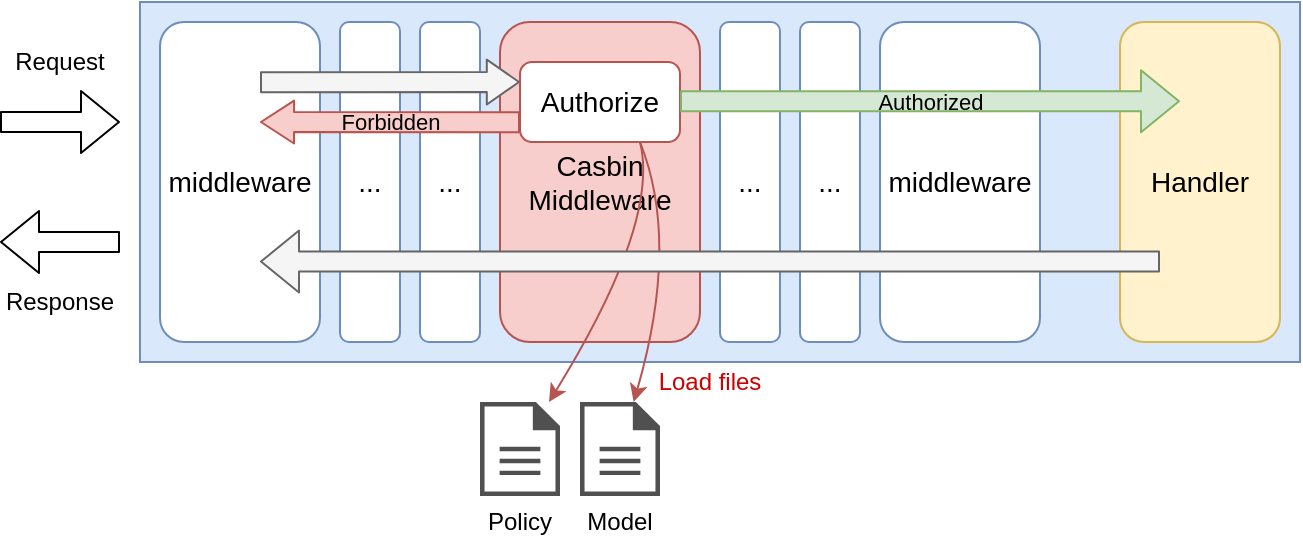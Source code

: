 <mxfile>
    <diagram id="CGz5gvUMxi6If3MVP1VV" name="image">
        <mxGraphModel dx="-2194" dy="1858" grid="1" gridSize="10" guides="1" tooltips="1" connect="1" arrows="1" fold="1" page="1" pageScale="1" pageWidth="827" pageHeight="1169" math="0" shadow="0">
            <root>
                <mxCell id="0"/>
                <mxCell id="1" parent="0"/>
                <mxCell id="mNiAzSfXenX0VxuWbp-_-2" value="" style="rounded=0;whiteSpace=wrap;html=1;fillColor=#dae8fc;strokeColor=#6c8ebf;shadow=0;" parent="1" vertex="1">
                    <mxGeometry x="2630" y="-930" width="580" height="180" as="geometry"/>
                </mxCell>
                <mxCell id="mNiAzSfXenX0VxuWbp-_-18" value="Casbin&lt;br&gt;Middleware" style="rounded=1;whiteSpace=wrap;html=1;fontSize=14;strokeColor=#b85450;fillColor=#f8cecc;" parent="1" vertex="1">
                    <mxGeometry x="2810" y="-920" width="100" height="160" as="geometry"/>
                </mxCell>
                <mxCell id="3" value="Handler&lt;br&gt;" style="rounded=1;whiteSpace=wrap;html=1;fontSize=14;strokeColor=#d6b656;fillColor=#fff2cc;" parent="1" vertex="1">
                    <mxGeometry x="3120" y="-920" width="80" height="160" as="geometry"/>
                </mxCell>
                <mxCell id="5" value="middleware" style="rounded=1;whiteSpace=wrap;html=1;fontSize=14;strokeColor=#6c8ebf;fillColor=default;" parent="1" vertex="1">
                    <mxGeometry x="2640" y="-920" width="80" height="160" as="geometry"/>
                </mxCell>
                <mxCell id="7" value="..." style="rounded=1;whiteSpace=wrap;html=1;fontSize=14;strokeColor=#6c8ebf;fillColor=default;" parent="1" vertex="1">
                    <mxGeometry x="2730" y="-920" width="30" height="160" as="geometry"/>
                </mxCell>
                <mxCell id="8" value="..." style="rounded=1;whiteSpace=wrap;html=1;fontSize=14;strokeColor=#6c8ebf;fillColor=default;" parent="1" vertex="1">
                    <mxGeometry x="2770" y="-920" width="30" height="160" as="geometry"/>
                </mxCell>
                <mxCell id="9" value="middleware" style="rounded=1;whiteSpace=wrap;html=1;fontSize=14;strokeColor=#6c8ebf;fillColor=default;" parent="1" vertex="1">
                    <mxGeometry x="3000" y="-920" width="80" height="160" as="geometry"/>
                </mxCell>
                <mxCell id="10" value="..." style="rounded=1;whiteSpace=wrap;html=1;fontSize=14;strokeColor=#6c8ebf;fillColor=default;" parent="1" vertex="1">
                    <mxGeometry x="2960" y="-920" width="30" height="160" as="geometry"/>
                </mxCell>
                <mxCell id="11" value="..." style="rounded=1;whiteSpace=wrap;html=1;fontSize=14;strokeColor=#6c8ebf;fillColor=default;" parent="1" vertex="1">
                    <mxGeometry x="2920" y="-920" width="30" height="160" as="geometry"/>
                </mxCell>
                <mxCell id="16" value="" style="shape=flexArrow;endArrow=classic;html=1;" parent="1" edge="1">
                    <mxGeometry width="50" height="50" relative="1" as="geometry">
                        <mxPoint x="2560" y="-870" as="sourcePoint"/>
                        <mxPoint x="2620" y="-870" as="targetPoint"/>
                    </mxGeometry>
                </mxCell>
                <mxCell id="17" value="Request" style="text;html=1;strokeColor=none;fillColor=none;align=center;verticalAlign=middle;whiteSpace=wrap;rounded=0;" parent="1" vertex="1">
                    <mxGeometry x="2560" y="-910" width="60" height="20" as="geometry"/>
                </mxCell>
                <mxCell id="18" value="" style="shape=flexArrow;endArrow=classic;html=1;" parent="1" edge="1">
                    <mxGeometry width="50" height="50" relative="1" as="geometry">
                        <mxPoint x="2620" y="-810" as="sourcePoint"/>
                        <mxPoint x="2560" y="-810" as="targetPoint"/>
                    </mxGeometry>
                </mxCell>
                <mxCell id="19" value="Response" style="text;html=1;strokeColor=none;fillColor=none;align=center;verticalAlign=middle;whiteSpace=wrap;rounded=0;" parent="1" vertex="1">
                    <mxGeometry x="2560" y="-790" width="60" height="20" as="geometry"/>
                </mxCell>
                <mxCell id="24" value="" style="shape=flexArrow;endArrow=classic;html=1;fillColor=#f5f5f5;strokeColor=#666666;entryX=0;entryY=0.25;entryDx=0;entryDy=0;exitX=0.625;exitY=0.188;exitDx=0;exitDy=0;exitPerimeter=0;endWidth=11.429;endSize=5.033;" parent="1" source="5" target="30" edge="1">
                    <mxGeometry width="50" height="50" relative="1" as="geometry">
                        <mxPoint x="2690" y="-880" as="sourcePoint"/>
                        <mxPoint x="3140" y="-880" as="targetPoint"/>
                    </mxGeometry>
                </mxCell>
                <mxCell id="30" value="Authorize" style="rounded=1;whiteSpace=wrap;html=1;fontSize=14;strokeColor=#b85450;fillColor=default;" parent="1" vertex="1">
                    <mxGeometry x="2820" y="-900" width="80" height="40" as="geometry"/>
                </mxCell>
                <mxCell id="31" value="" style="sketch=0;pointerEvents=1;shadow=0;dashed=0;html=1;strokeColor=none;fillColor=#505050;labelPosition=center;verticalLabelPosition=bottom;verticalAlign=top;outlineConnect=0;align=center;shape=mxgraph.office.concepts.document;" parent="1" vertex="1">
                    <mxGeometry x="2800" y="-730" width="40" height="47" as="geometry"/>
                </mxCell>
                <mxCell id="32" value="" style="sketch=0;pointerEvents=1;shadow=0;dashed=0;html=1;strokeColor=none;fillColor=#505050;labelPosition=center;verticalLabelPosition=bottom;verticalAlign=top;outlineConnect=0;align=center;shape=mxgraph.office.concepts.document;" parent="1" vertex="1">
                    <mxGeometry x="2850" y="-730" width="40" height="47" as="geometry"/>
                </mxCell>
                <mxCell id="33" value="Policy" style="text;html=1;strokeColor=none;fillColor=none;align=center;verticalAlign=middle;whiteSpace=wrap;rounded=0;" parent="1" vertex="1">
                    <mxGeometry x="2800" y="-680" width="40" height="20" as="geometry"/>
                </mxCell>
                <mxCell id="34" value="Model" style="text;html=1;strokeColor=none;fillColor=none;align=center;verticalAlign=middle;whiteSpace=wrap;rounded=0;" parent="1" vertex="1">
                    <mxGeometry x="2850" y="-680" width="40" height="20" as="geometry"/>
                </mxCell>
                <mxCell id="35" value="Authorized" style="shape=flexArrow;endArrow=classic;html=1;fillColor=#d5e8d4;strokeColor=#82b366;labelBackgroundColor=none;" parent="1" edge="1">
                    <mxGeometry width="50" height="50" relative="1" as="geometry">
                        <mxPoint x="2900" y="-880.34" as="sourcePoint"/>
                        <mxPoint x="3150" y="-880.34" as="targetPoint"/>
                    </mxGeometry>
                </mxCell>
                <mxCell id="37" value="Forbidden" style="shape=flexArrow;endArrow=classic;html=1;fillColor=#f8cecc;strokeColor=#b85450;entryX=0;entryY=0.25;entryDx=0;entryDy=0;exitX=0.625;exitY=0.188;exitDx=0;exitDy=0;exitPerimeter=0;labelBackgroundColor=none;endWidth=10.476;endSize=5.176;" parent="1" edge="1">
                    <mxGeometry width="50" height="50" relative="1" as="geometry">
                        <mxPoint x="2820" y="-869.92" as="sourcePoint"/>
                        <mxPoint x="2690" y="-870" as="targetPoint"/>
                    </mxGeometry>
                </mxCell>
                <mxCell id="38" value="" style="curved=1;endArrow=classic;html=1;labelBackgroundColor=none;exitX=0.75;exitY=1;exitDx=0;exitDy=0;fillColor=#f8cecc;strokeColor=#b85450;" parent="1" source="30" target="31" edge="1">
                    <mxGeometry width="50" height="50" relative="1" as="geometry">
                        <mxPoint x="2920" y="-670" as="sourcePoint"/>
                        <mxPoint x="2970" y="-720" as="targetPoint"/>
                        <Array as="points">
                            <mxPoint x="2890" y="-820"/>
                        </Array>
                    </mxGeometry>
                </mxCell>
                <mxCell id="39" value="" style="curved=1;endArrow=classic;html=1;labelBackgroundColor=none;exitX=0.75;exitY=1;exitDx=0;exitDy=0;fillColor=#f8cecc;strokeColor=#b85450;" parent="1" source="30" target="32" edge="1">
                    <mxGeometry width="50" height="50" relative="1" as="geometry">
                        <mxPoint x="2890" y="-850" as="sourcePoint"/>
                        <mxPoint x="2844.493" y="-720" as="targetPoint"/>
                        <Array as="points">
                            <mxPoint x="2900" y="-810"/>
                        </Array>
                    </mxGeometry>
                </mxCell>
                <mxCell id="27" value="" style="shape=flexArrow;endArrow=classic;html=1;fillColor=#f5f5f5;strokeColor=#666666;" parent="1" edge="1">
                    <mxGeometry width="50" height="50" relative="1" as="geometry">
                        <mxPoint x="3140" y="-800.24" as="sourcePoint"/>
                        <mxPoint x="2690" y="-800.24" as="targetPoint"/>
                    </mxGeometry>
                </mxCell>
                <mxCell id="40" value="Load files" style="text;html=1;strokeColor=none;fillColor=none;align=center;verticalAlign=middle;whiteSpace=wrap;rounded=0;fontColor=#CC0000;" parent="1" vertex="1">
                    <mxGeometry x="2880" y="-750" width="70" height="20" as="geometry"/>
                </mxCell>
            </root>
        </mxGraphModel>
    </diagram>
</mxfile>